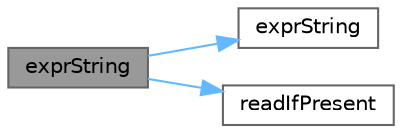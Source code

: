 digraph "exprString"
{
 // LATEX_PDF_SIZE
  bgcolor="transparent";
  edge [fontname=Helvetica,fontsize=10,labelfontname=Helvetica,labelfontsize=10];
  node [fontname=Helvetica,fontsize=10,shape=box,height=0.2,width=0.4];
  rankdir="LR";
  Node1 [id="Node000001",label="exprString",height=0.2,width=0.4,color="gray40", fillcolor="grey60", style="filled", fontcolor="black",tooltip=" "];
  Node1 -> Node2 [id="edge1_Node000001_Node000002",color="steelblue1",style="solid",tooltip=" "];
  Node2 [id="Node000002",label="exprString",height=0.2,width=0.4,color="grey40", fillcolor="white", style="filled",URL="$classFoam_1_1expressions_1_1exprString.html#a41499ddb136320149a5bd52cc3508f55",tooltip=" "];
  Node1 -> Node3 [id="edge2_Node000001_Node000003",color="steelblue1",style="solid",tooltip=" "];
  Node3 [id="Node000003",label="readIfPresent",height=0.2,width=0.4,color="grey40", fillcolor="white", style="filled",URL="$checkPatchTopology_8H.html#a0961455b87a80dc50e649f41bc3bb037",tooltip=" "];
}
